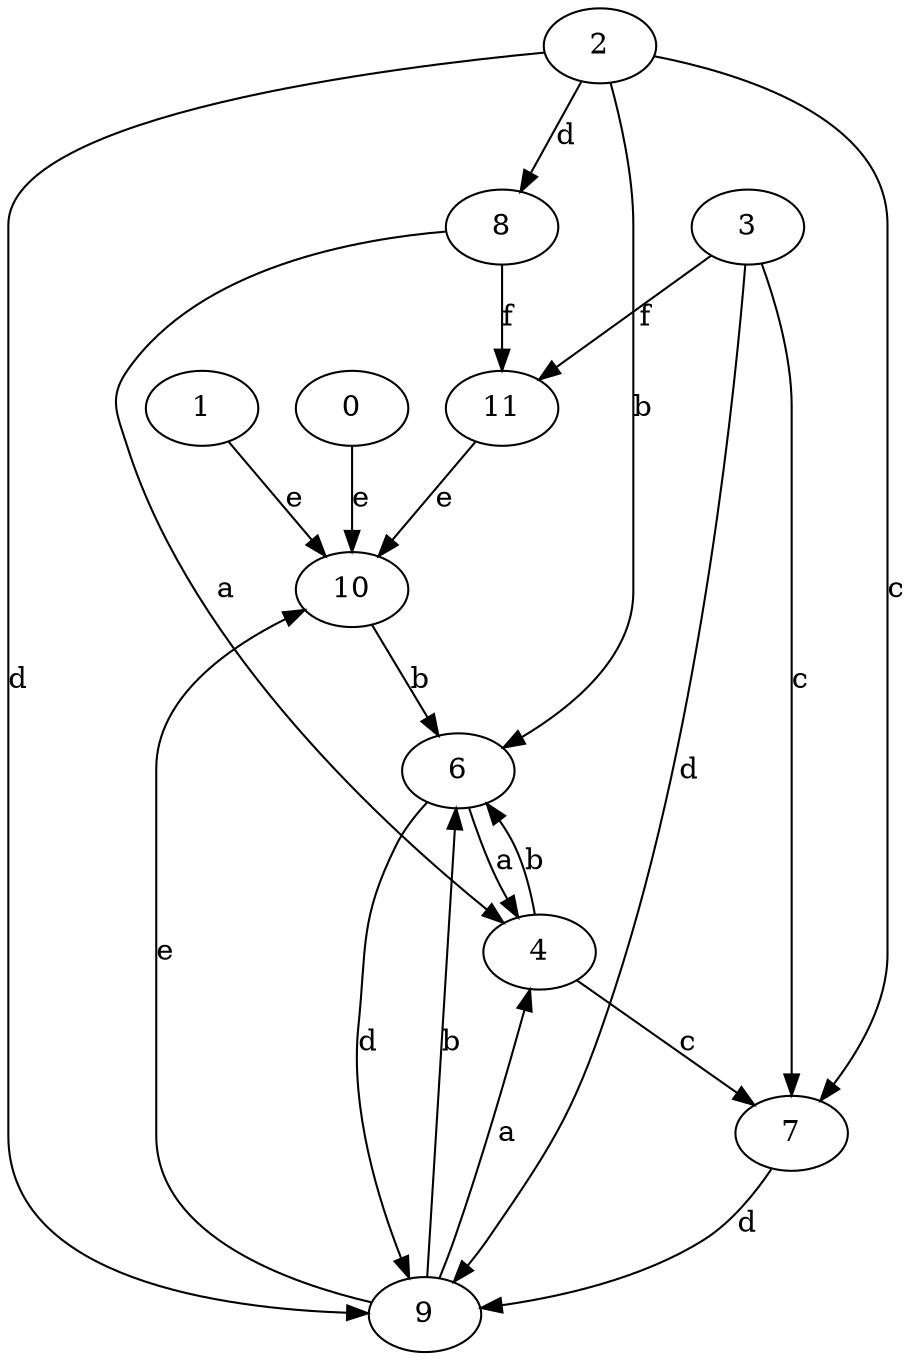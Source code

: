 strict digraph  {
0;
1;
2;
3;
4;
6;
7;
8;
9;
10;
11;
0 -> 10  [label=e];
1 -> 10  [label=e];
2 -> 6  [label=b];
2 -> 7  [label=c];
2 -> 8  [label=d];
2 -> 9  [label=d];
3 -> 7  [label=c];
3 -> 9  [label=d];
3 -> 11  [label=f];
4 -> 6  [label=b];
4 -> 7  [label=c];
6 -> 4  [label=a];
6 -> 9  [label=d];
7 -> 9  [label=d];
8 -> 4  [label=a];
8 -> 11  [label=f];
9 -> 4  [label=a];
9 -> 6  [label=b];
9 -> 10  [label=e];
10 -> 6  [label=b];
11 -> 10  [label=e];
}
